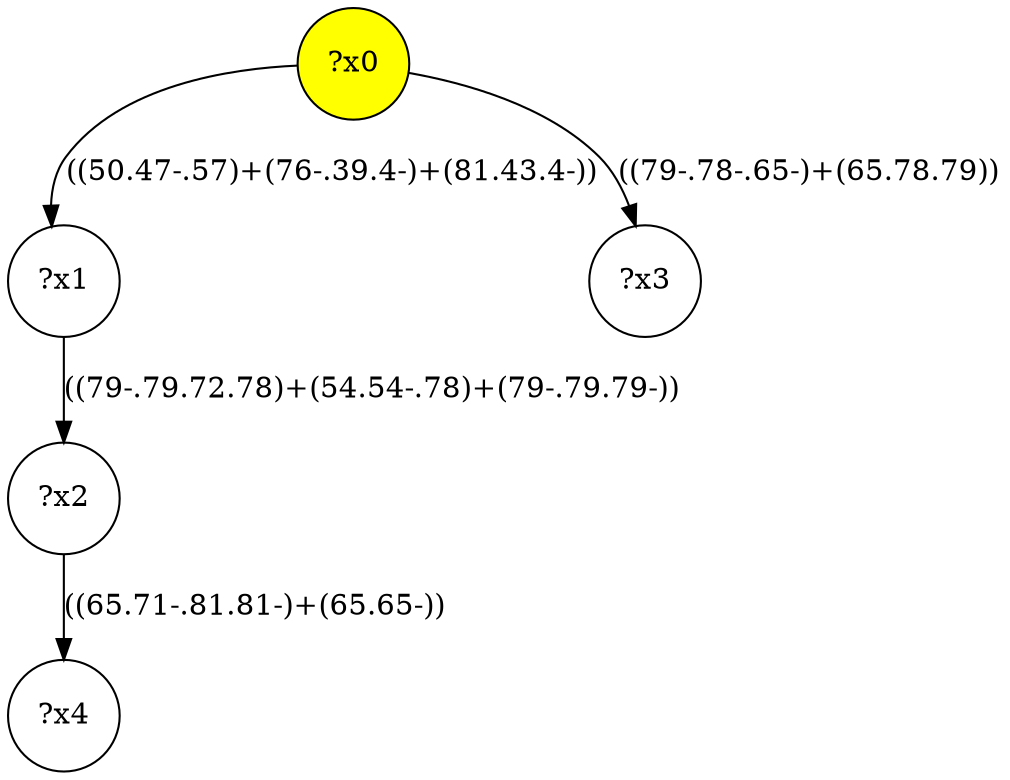 digraph g {
	x0 [fillcolor="yellow", style="filled," shape=circle, label="?x0"];
	x1 [shape=circle, label="?x1"];
	x0 -> x1 [label="((50.47-.57)+(76-.39.4-)+(81.43.4-))"];
	x2 [shape=circle, label="?x2"];
	x1 -> x2 [label="((79-.79.72.78)+(54.54-.78)+(79-.79.79-))"];
	x3 [shape=circle, label="?x3"];
	x0 -> x3 [label="((79-.78-.65-)+(65.78.79))"];
	x4 [shape=circle, label="?x4"];
	x2 -> x4 [label="((65.71-.81.81-)+(65.65-))"];
}
